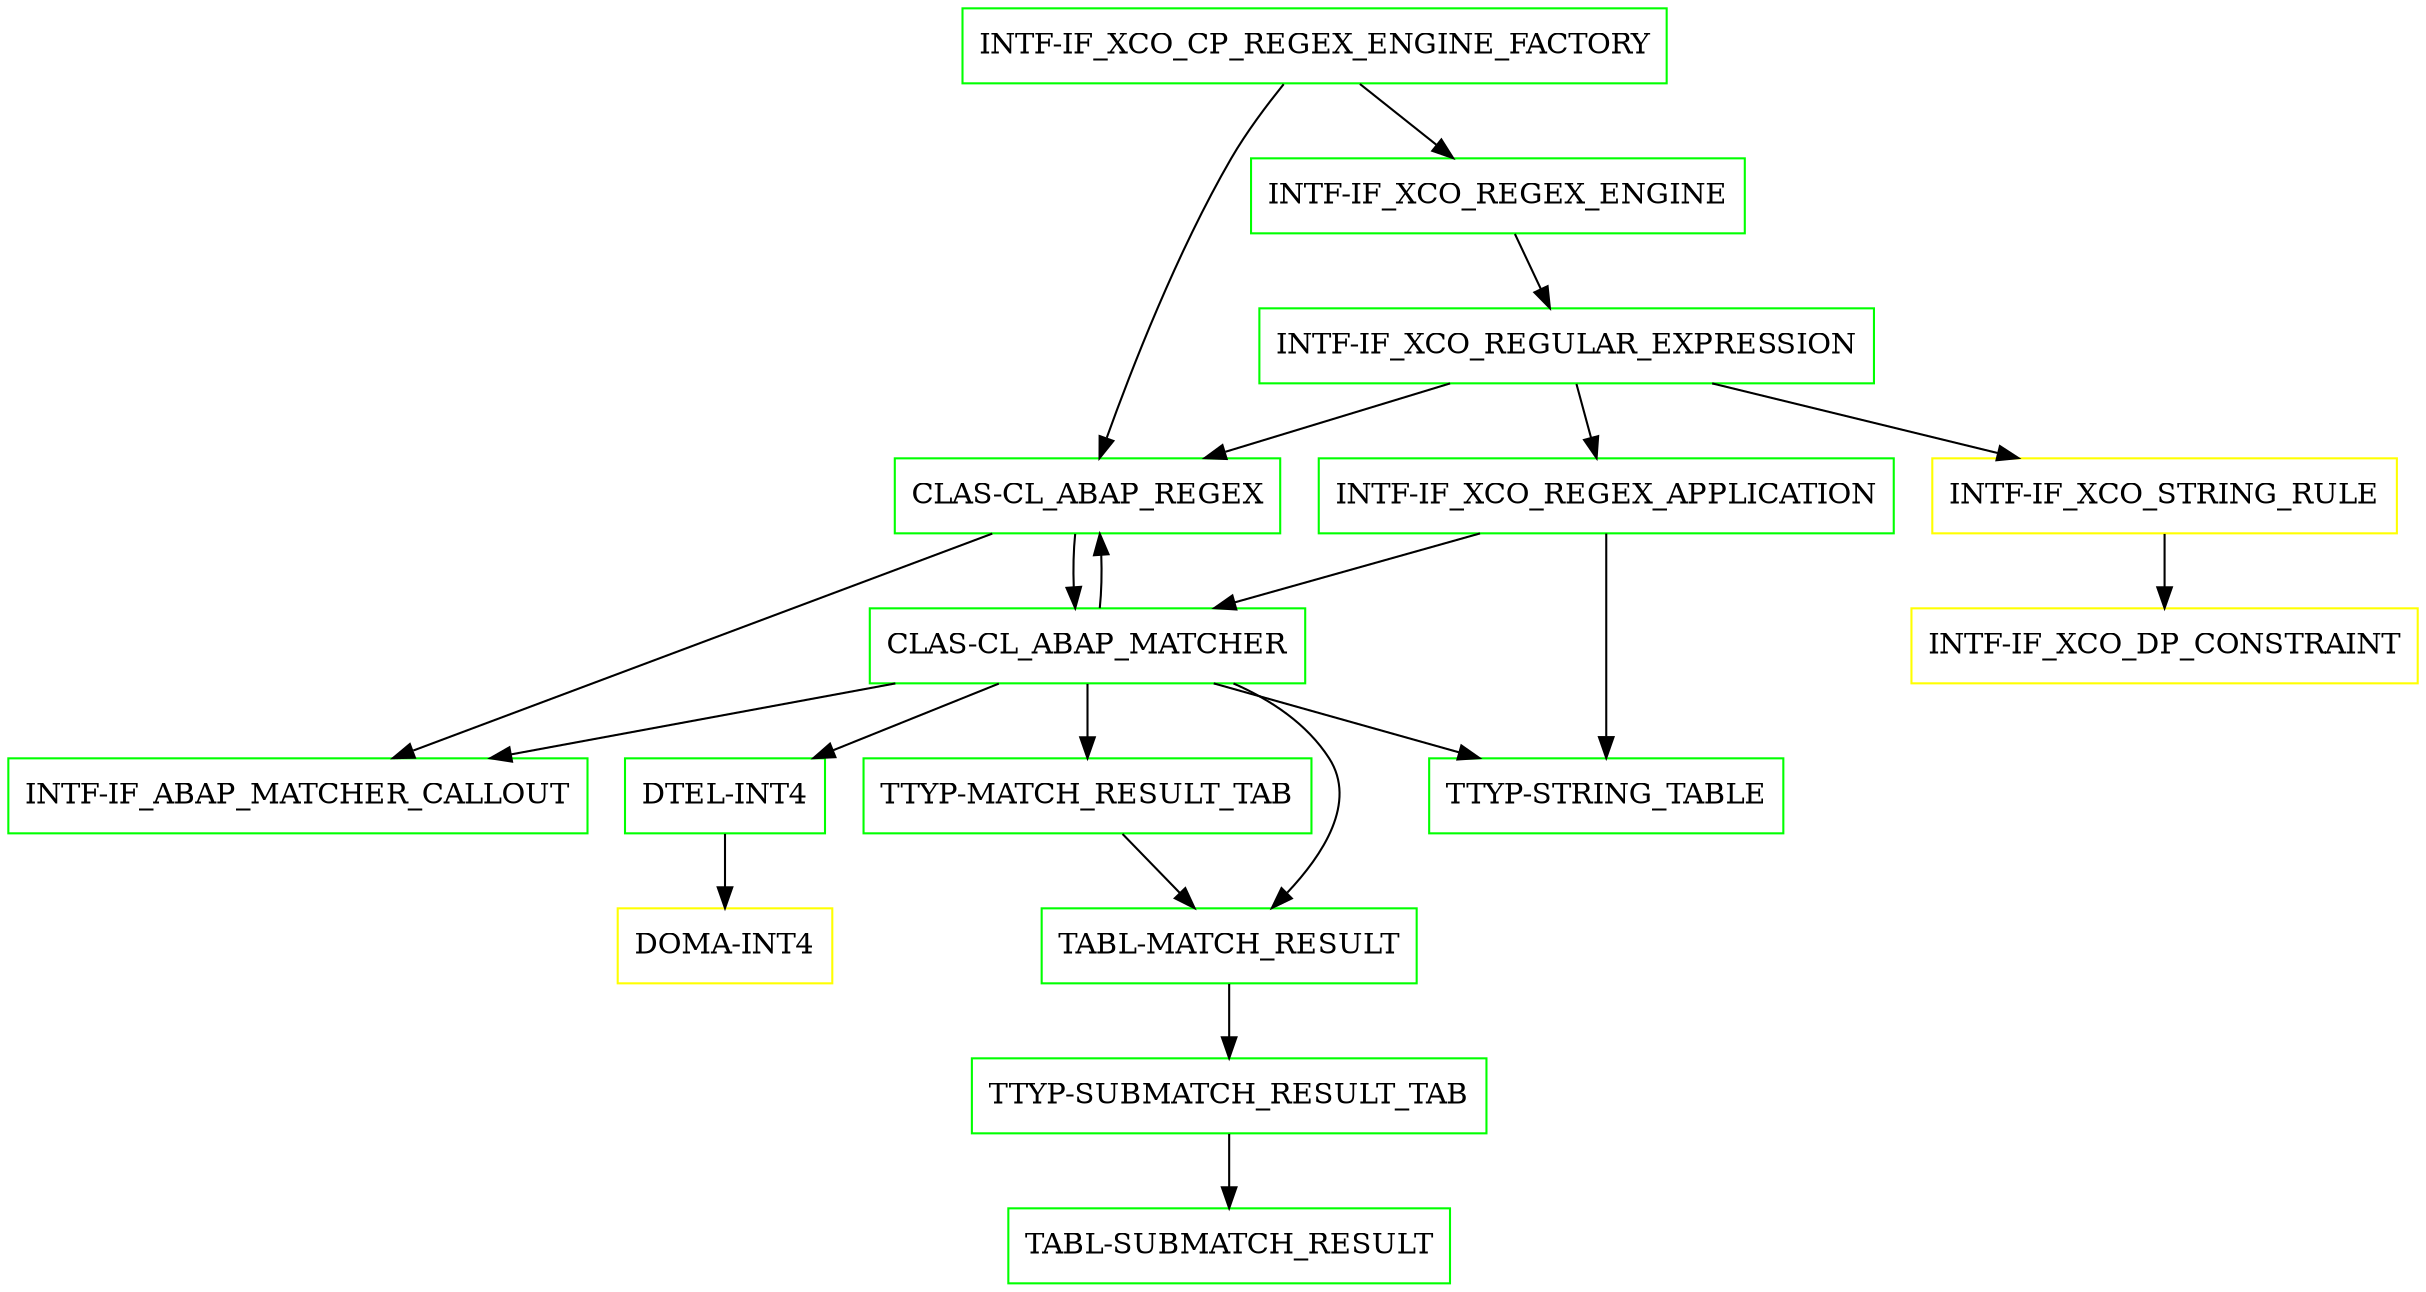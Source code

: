 digraph G {
  "INTF-IF_XCO_CP_REGEX_ENGINE_FACTORY" [shape=box,color=green];
  "CLAS-CL_ABAP_REGEX" [shape=box,color=green,URL="./CLAS_CL_ABAP_REGEX.html"];
  "INTF-IF_ABAP_MATCHER_CALLOUT" [shape=box,color=green,URL="./INTF_IF_ABAP_MATCHER_CALLOUT.html"];
  "CLAS-CL_ABAP_MATCHER" [shape=box,color=green,URL="./CLAS_CL_ABAP_MATCHER.html"];
  "DTEL-INT4" [shape=box,color=green,URL="./DTEL_INT4.html"];
  "DOMA-INT4" [shape=box,color=yellow,URL="./DOMA_INT4.html"];
  "TABL-MATCH_RESULT" [shape=box,color=green,URL="./TABL_MATCH_RESULT.html"];
  "TTYP-SUBMATCH_RESULT_TAB" [shape=box,color=green,URL="./TTYP_SUBMATCH_RESULT_TAB.html"];
  "TABL-SUBMATCH_RESULT" [shape=box,color=green,URL="./TABL_SUBMATCH_RESULT.html"];
  "TTYP-MATCH_RESULT_TAB" [shape=box,color=green,URL="./TTYP_MATCH_RESULT_TAB.html"];
  "TTYP-STRING_TABLE" [shape=box,color=green,URL="./TTYP_STRING_TABLE.html"];
  "INTF-IF_XCO_REGEX_ENGINE" [shape=box,color=green,URL="./INTF_IF_XCO_REGEX_ENGINE.html"];
  "INTF-IF_XCO_REGULAR_EXPRESSION" [shape=box,color=green,URL="./INTF_IF_XCO_REGULAR_EXPRESSION.html"];
  "INTF-IF_XCO_STRING_RULE" [shape=box,color=yellow,URL="./INTF_IF_XCO_STRING_RULE.html"];
  "INTF-IF_XCO_DP_CONSTRAINT" [shape=box,color=yellow,URL="./INTF_IF_XCO_DP_CONSTRAINT.html"];
  "INTF-IF_XCO_REGEX_APPLICATION" [shape=box,color=green,URL="./INTF_IF_XCO_REGEX_APPLICATION.html"];
  "INTF-IF_XCO_CP_REGEX_ENGINE_FACTORY" -> "INTF-IF_XCO_REGEX_ENGINE";
  "INTF-IF_XCO_CP_REGEX_ENGINE_FACTORY" -> "CLAS-CL_ABAP_REGEX";
  "CLAS-CL_ABAP_REGEX" -> "CLAS-CL_ABAP_MATCHER";
  "CLAS-CL_ABAP_REGEX" -> "INTF-IF_ABAP_MATCHER_CALLOUT";
  "CLAS-CL_ABAP_MATCHER" -> "TTYP-STRING_TABLE";
  "CLAS-CL_ABAP_MATCHER" -> "TTYP-MATCH_RESULT_TAB";
  "CLAS-CL_ABAP_MATCHER" -> "TABL-MATCH_RESULT";
  "CLAS-CL_ABAP_MATCHER" -> "DTEL-INT4";
  "CLAS-CL_ABAP_MATCHER" -> "CLAS-CL_ABAP_REGEX";
  "CLAS-CL_ABAP_MATCHER" -> "INTF-IF_ABAP_MATCHER_CALLOUT";
  "DTEL-INT4" -> "DOMA-INT4";
  "TABL-MATCH_RESULT" -> "TTYP-SUBMATCH_RESULT_TAB";
  "TTYP-SUBMATCH_RESULT_TAB" -> "TABL-SUBMATCH_RESULT";
  "TTYP-MATCH_RESULT_TAB" -> "TABL-MATCH_RESULT";
  "INTF-IF_XCO_REGEX_ENGINE" -> "INTF-IF_XCO_REGULAR_EXPRESSION";
  "INTF-IF_XCO_REGULAR_EXPRESSION" -> "CLAS-CL_ABAP_REGEX";
  "INTF-IF_XCO_REGULAR_EXPRESSION" -> "INTF-IF_XCO_REGEX_APPLICATION";
  "INTF-IF_XCO_REGULAR_EXPRESSION" -> "INTF-IF_XCO_STRING_RULE";
  "INTF-IF_XCO_STRING_RULE" -> "INTF-IF_XCO_DP_CONSTRAINT";
  "INTF-IF_XCO_REGEX_APPLICATION" -> "TTYP-STRING_TABLE";
  "INTF-IF_XCO_REGEX_APPLICATION" -> "CLAS-CL_ABAP_MATCHER";
}
